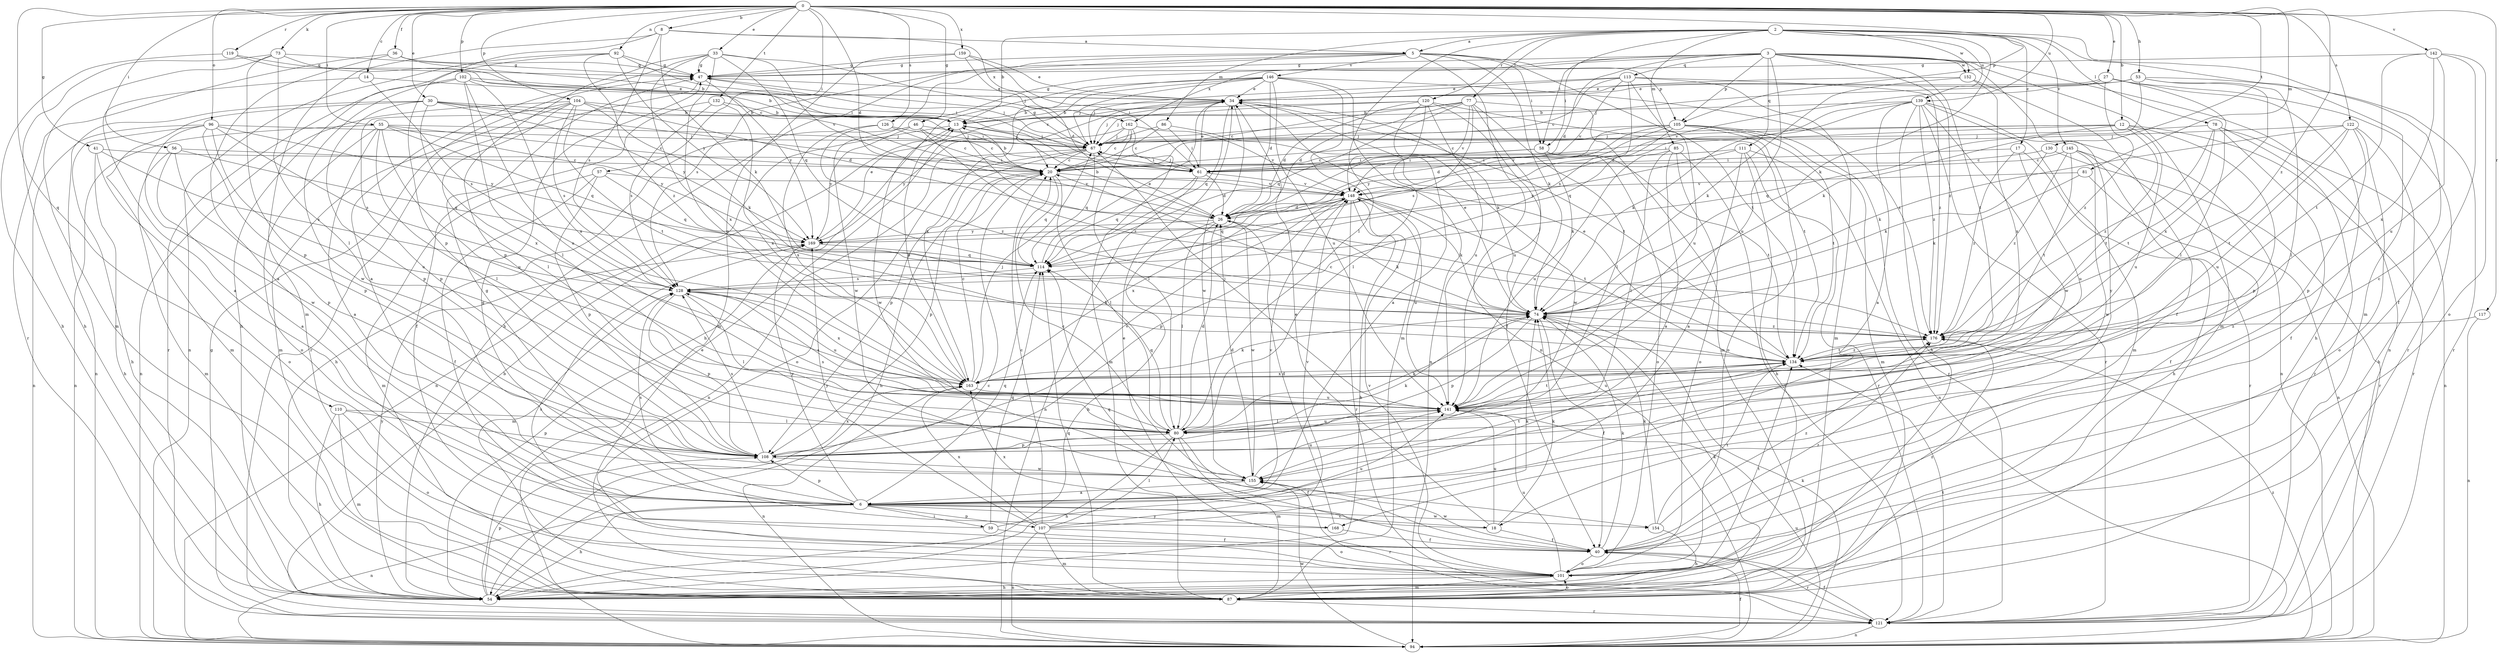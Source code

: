 strict digraph  {
0;
2;
3;
5;
6;
8;
12;
13;
14;
17;
18;
20;
26;
27;
30;
33;
34;
36;
40;
41;
46;
47;
53;
54;
55;
56;
57;
58;
59;
61;
67;
73;
74;
77;
78;
80;
81;
85;
86;
87;
92;
94;
96;
101;
102;
104;
105;
107;
108;
110;
111;
113;
114;
117;
119;
120;
121;
122;
126;
128;
130;
132;
134;
139;
141;
142;
145;
146;
148;
152;
154;
155;
159;
162;
163;
168;
169;
176;
0 -> 8  [label=b];
0 -> 12  [label=b];
0 -> 14  [label=c];
0 -> 26  [label=d];
0 -> 27  [label=e];
0 -> 30  [label=e];
0 -> 33  [label=e];
0 -> 36  [label=f];
0 -> 41  [label=g];
0 -> 46  [label=g];
0 -> 53  [label=h];
0 -> 55  [label=i];
0 -> 56  [label=i];
0 -> 57  [label=i];
0 -> 73  [label=k];
0 -> 81  [label=m];
0 -> 92  [label=n];
0 -> 96  [label=o];
0 -> 102  [label=p];
0 -> 104  [label=p];
0 -> 105  [label=p];
0 -> 110  [label=q];
0 -> 117  [label=r];
0 -> 119  [label=r];
0 -> 122  [label=s];
0 -> 126  [label=s];
0 -> 130  [label=t];
0 -> 132  [label=t];
0 -> 139  [label=u];
0 -> 142  [label=v];
0 -> 159  [label=x];
0 -> 176  [label=z];
2 -> 5  [label=a];
2 -> 13  [label=b];
2 -> 17  [label=c];
2 -> 18  [label=c];
2 -> 58  [label=i];
2 -> 74  [label=k];
2 -> 77  [label=l];
2 -> 78  [label=l];
2 -> 80  [label=l];
2 -> 85  [label=m];
2 -> 86  [label=m];
2 -> 87  [label=m];
2 -> 120  [label=r];
2 -> 139  [label=u];
2 -> 145  [label=v];
2 -> 152  [label=w];
3 -> 26  [label=d];
3 -> 46  [label=g];
3 -> 47  [label=g];
3 -> 58  [label=i];
3 -> 87  [label=m];
3 -> 94  [label=n];
3 -> 105  [label=p];
3 -> 111  [label=q];
3 -> 113  [label=q];
3 -> 134  [label=t];
3 -> 141  [label=u];
3 -> 152  [label=w];
3 -> 162  [label=x];
3 -> 168  [label=y];
3 -> 176  [label=z];
5 -> 47  [label=g];
5 -> 54  [label=h];
5 -> 58  [label=i];
5 -> 74  [label=k];
5 -> 94  [label=n];
5 -> 105  [label=p];
5 -> 128  [label=s];
5 -> 134  [label=t];
5 -> 146  [label=v];
5 -> 154  [label=w];
6 -> 18  [label=c];
6 -> 47  [label=g];
6 -> 54  [label=h];
6 -> 59  [label=i];
6 -> 94  [label=n];
6 -> 107  [label=p];
6 -> 108  [label=p];
6 -> 114  [label=q];
6 -> 128  [label=s];
6 -> 148  [label=v];
6 -> 154  [label=w];
6 -> 168  [label=y];
6 -> 169  [label=y];
8 -> 5  [label=a];
8 -> 74  [label=k];
8 -> 87  [label=m];
8 -> 108  [label=p];
8 -> 128  [label=s];
8 -> 162  [label=x];
12 -> 20  [label=c];
12 -> 61  [label=i];
12 -> 67  [label=j];
12 -> 108  [label=p];
12 -> 114  [label=q];
12 -> 121  [label=r];
12 -> 134  [label=t];
12 -> 141  [label=u];
13 -> 67  [label=j];
13 -> 94  [label=n];
13 -> 155  [label=w];
13 -> 176  [label=z];
14 -> 6  [label=a];
14 -> 34  [label=e];
14 -> 128  [label=s];
17 -> 54  [label=h];
17 -> 61  [label=i];
17 -> 141  [label=u];
17 -> 176  [label=z];
18 -> 34  [label=e];
18 -> 40  [label=f];
18 -> 74  [label=k];
18 -> 141  [label=u];
18 -> 163  [label=x];
20 -> 13  [label=b];
20 -> 54  [label=h];
20 -> 80  [label=l];
20 -> 108  [label=p];
20 -> 114  [label=q];
20 -> 148  [label=v];
26 -> 13  [label=b];
26 -> 54  [label=h];
26 -> 74  [label=k];
26 -> 80  [label=l];
26 -> 155  [label=w];
26 -> 169  [label=y];
27 -> 34  [label=e];
27 -> 54  [label=h];
27 -> 80  [label=l];
27 -> 121  [label=r];
27 -> 148  [label=v];
27 -> 176  [label=z];
30 -> 13  [label=b];
30 -> 20  [label=c];
30 -> 61  [label=i];
30 -> 87  [label=m];
30 -> 94  [label=n];
30 -> 108  [label=p];
30 -> 163  [label=x];
30 -> 169  [label=y];
33 -> 6  [label=a];
33 -> 47  [label=g];
33 -> 67  [label=j];
33 -> 108  [label=p];
33 -> 114  [label=q];
33 -> 141  [label=u];
33 -> 148  [label=v];
33 -> 163  [label=x];
34 -> 13  [label=b];
34 -> 67  [label=j];
34 -> 74  [label=k];
34 -> 114  [label=q];
34 -> 134  [label=t];
34 -> 155  [label=w];
36 -> 6  [label=a];
36 -> 13  [label=b];
36 -> 47  [label=g];
36 -> 121  [label=r];
40 -> 74  [label=k];
40 -> 101  [label=o];
40 -> 114  [label=q];
40 -> 121  [label=r];
40 -> 155  [label=w];
40 -> 176  [label=z];
41 -> 54  [label=h];
41 -> 61  [label=i];
41 -> 101  [label=o];
41 -> 128  [label=s];
46 -> 20  [label=c];
46 -> 54  [label=h];
46 -> 67  [label=j];
46 -> 169  [label=y];
46 -> 176  [label=z];
47 -> 34  [label=e];
47 -> 67  [label=j];
47 -> 121  [label=r];
47 -> 169  [label=y];
53 -> 34  [label=e];
53 -> 67  [label=j];
53 -> 74  [label=k];
53 -> 80  [label=l];
53 -> 121  [label=r];
53 -> 163  [label=x];
54 -> 20  [label=c];
54 -> 34  [label=e];
54 -> 108  [label=p];
54 -> 169  [label=y];
55 -> 6  [label=a];
55 -> 20  [label=c];
55 -> 67  [label=j];
55 -> 80  [label=l];
55 -> 94  [label=n];
55 -> 101  [label=o];
55 -> 114  [label=q];
55 -> 141  [label=u];
55 -> 169  [label=y];
56 -> 6  [label=a];
56 -> 20  [label=c];
56 -> 87  [label=m];
56 -> 108  [label=p];
56 -> 114  [label=q];
57 -> 40  [label=f];
57 -> 87  [label=m];
57 -> 108  [label=p];
57 -> 114  [label=q];
57 -> 148  [label=v];
58 -> 20  [label=c];
58 -> 61  [label=i];
58 -> 74  [label=k];
58 -> 101  [label=o];
58 -> 134  [label=t];
59 -> 40  [label=f];
59 -> 114  [label=q];
59 -> 128  [label=s];
59 -> 141  [label=u];
61 -> 26  [label=d];
61 -> 34  [label=e];
61 -> 67  [label=j];
61 -> 94  [label=n];
61 -> 114  [label=q];
61 -> 148  [label=v];
67 -> 20  [label=c];
67 -> 47  [label=g];
67 -> 61  [label=i];
67 -> 94  [label=n];
67 -> 101  [label=o];
67 -> 108  [label=p];
67 -> 114  [label=q];
73 -> 47  [label=g];
73 -> 54  [label=h];
73 -> 61  [label=i];
73 -> 80  [label=l];
73 -> 87  [label=m];
73 -> 108  [label=p];
74 -> 34  [label=e];
74 -> 40  [label=f];
74 -> 108  [label=p];
74 -> 176  [label=z];
77 -> 13  [label=b];
77 -> 20  [label=c];
77 -> 26  [label=d];
77 -> 80  [label=l];
77 -> 87  [label=m];
77 -> 114  [label=q];
77 -> 128  [label=s];
77 -> 141  [label=u];
77 -> 148  [label=v];
78 -> 40  [label=f];
78 -> 67  [label=j];
78 -> 94  [label=n];
78 -> 121  [label=r];
78 -> 134  [label=t];
78 -> 176  [label=z];
80 -> 26  [label=d];
80 -> 40  [label=f];
80 -> 54  [label=h];
80 -> 74  [label=k];
80 -> 87  [label=m];
80 -> 108  [label=p];
80 -> 114  [label=q];
80 -> 128  [label=s];
80 -> 141  [label=u];
81 -> 40  [label=f];
81 -> 74  [label=k];
81 -> 148  [label=v];
85 -> 6  [label=a];
85 -> 61  [label=i];
85 -> 80  [label=l];
85 -> 101  [label=o];
85 -> 121  [label=r];
85 -> 141  [label=u];
86 -> 20  [label=c];
86 -> 61  [label=i];
86 -> 67  [label=j];
86 -> 155  [label=w];
87 -> 74  [label=k];
87 -> 101  [label=o];
87 -> 114  [label=q];
87 -> 121  [label=r];
92 -> 47  [label=g];
92 -> 54  [label=h];
92 -> 61  [label=i];
92 -> 94  [label=n];
92 -> 169  [label=y];
92 -> 176  [label=z];
94 -> 40  [label=f];
94 -> 74  [label=k];
94 -> 141  [label=u];
94 -> 155  [label=w];
94 -> 176  [label=z];
96 -> 54  [label=h];
96 -> 67  [label=j];
96 -> 94  [label=n];
96 -> 108  [label=p];
96 -> 128  [label=s];
96 -> 141  [label=u];
96 -> 155  [label=w];
96 -> 169  [label=y];
101 -> 34  [label=e];
101 -> 54  [label=h];
101 -> 87  [label=m];
101 -> 134  [label=t];
101 -> 141  [label=u];
101 -> 148  [label=v];
101 -> 176  [label=z];
102 -> 13  [label=b];
102 -> 34  [label=e];
102 -> 80  [label=l];
102 -> 121  [label=r];
102 -> 141  [label=u];
102 -> 155  [label=w];
102 -> 163  [label=x];
104 -> 13  [label=b];
104 -> 26  [label=d];
104 -> 74  [label=k];
104 -> 80  [label=l];
104 -> 87  [label=m];
104 -> 94  [label=n];
104 -> 108  [label=p];
104 -> 128  [label=s];
104 -> 134  [label=t];
105 -> 26  [label=d];
105 -> 67  [label=j];
105 -> 87  [label=m];
105 -> 101  [label=o];
105 -> 114  [label=q];
105 -> 121  [label=r];
105 -> 134  [label=t];
105 -> 148  [label=v];
105 -> 169  [label=y];
107 -> 20  [label=c];
107 -> 74  [label=k];
107 -> 80  [label=l];
107 -> 87  [label=m];
107 -> 94  [label=n];
107 -> 101  [label=o];
107 -> 148  [label=v];
107 -> 163  [label=x];
107 -> 169  [label=y];
108 -> 74  [label=k];
108 -> 128  [label=s];
108 -> 148  [label=v];
108 -> 155  [label=w];
108 -> 163  [label=x];
110 -> 54  [label=h];
110 -> 80  [label=l];
110 -> 87  [label=m];
110 -> 101  [label=o];
110 -> 108  [label=p];
111 -> 6  [label=a];
111 -> 54  [label=h];
111 -> 61  [label=i];
111 -> 94  [label=n];
111 -> 121  [label=r];
111 -> 169  [label=y];
113 -> 20  [label=c];
113 -> 34  [label=e];
113 -> 67  [label=j];
113 -> 87  [label=m];
113 -> 128  [label=s];
113 -> 141  [label=u];
113 -> 148  [label=v];
113 -> 176  [label=z];
114 -> 34  [label=e];
114 -> 128  [label=s];
117 -> 94  [label=n];
117 -> 176  [label=z];
119 -> 20  [label=c];
119 -> 47  [label=g];
119 -> 54  [label=h];
120 -> 6  [label=a];
120 -> 13  [label=b];
120 -> 26  [label=d];
120 -> 40  [label=f];
120 -> 67  [label=j];
120 -> 80  [label=l];
120 -> 134  [label=t];
120 -> 141  [label=u];
121 -> 13  [label=b];
121 -> 40  [label=f];
121 -> 47  [label=g];
121 -> 94  [label=n];
121 -> 134  [label=t];
122 -> 54  [label=h];
122 -> 67  [label=j];
122 -> 74  [label=k];
122 -> 101  [label=o];
122 -> 108  [label=p];
122 -> 134  [label=t];
122 -> 141  [label=u];
126 -> 20  [label=c];
126 -> 67  [label=j];
126 -> 163  [label=x];
126 -> 176  [label=z];
128 -> 74  [label=k];
128 -> 80  [label=l];
128 -> 108  [label=p];
128 -> 141  [label=u];
128 -> 163  [label=x];
130 -> 20  [label=c];
130 -> 74  [label=k];
130 -> 121  [label=r];
132 -> 13  [label=b];
132 -> 40  [label=f];
132 -> 128  [label=s];
132 -> 163  [label=x];
134 -> 20  [label=c];
134 -> 34  [label=e];
134 -> 141  [label=u];
134 -> 163  [label=x];
134 -> 176  [label=z];
139 -> 6  [label=a];
139 -> 13  [label=b];
139 -> 26  [label=d];
139 -> 54  [label=h];
139 -> 74  [label=k];
139 -> 87  [label=m];
139 -> 94  [label=n];
139 -> 121  [label=r];
139 -> 155  [label=w];
139 -> 176  [label=z];
141 -> 67  [label=j];
141 -> 80  [label=l];
141 -> 128  [label=s];
141 -> 134  [label=t];
142 -> 40  [label=f];
142 -> 47  [label=g];
142 -> 101  [label=o];
142 -> 134  [label=t];
142 -> 141  [label=u];
142 -> 163  [label=x];
145 -> 20  [label=c];
145 -> 94  [label=n];
145 -> 121  [label=r];
145 -> 134  [label=t];
145 -> 155  [label=w];
145 -> 176  [label=z];
146 -> 20  [label=c];
146 -> 26  [label=d];
146 -> 34  [label=e];
146 -> 54  [label=h];
146 -> 67  [label=j];
146 -> 87  [label=m];
146 -> 94  [label=n];
146 -> 141  [label=u];
146 -> 163  [label=x];
146 -> 176  [label=z];
148 -> 26  [label=d];
148 -> 54  [label=h];
148 -> 74  [label=k];
148 -> 108  [label=p];
148 -> 114  [label=q];
148 -> 121  [label=r];
148 -> 134  [label=t];
148 -> 141  [label=u];
148 -> 163  [label=x];
152 -> 34  [label=e];
152 -> 40  [label=f];
152 -> 74  [label=k];
152 -> 163  [label=x];
154 -> 54  [label=h];
154 -> 74  [label=k];
154 -> 134  [label=t];
154 -> 176  [label=z];
155 -> 6  [label=a];
155 -> 20  [label=c];
155 -> 26  [label=d];
155 -> 121  [label=r];
155 -> 134  [label=t];
155 -> 141  [label=u];
159 -> 26  [label=d];
159 -> 34  [label=e];
159 -> 47  [label=g];
159 -> 61  [label=i];
159 -> 87  [label=m];
162 -> 20  [label=c];
162 -> 67  [label=j];
162 -> 80  [label=l];
162 -> 87  [label=m];
162 -> 148  [label=v];
162 -> 169  [label=y];
163 -> 13  [label=b];
163 -> 20  [label=c];
163 -> 67  [label=j];
163 -> 74  [label=k];
163 -> 94  [label=n];
163 -> 141  [label=u];
168 -> 26  [label=d];
168 -> 40  [label=f];
168 -> 47  [label=g];
169 -> 34  [label=e];
169 -> 87  [label=m];
169 -> 114  [label=q];
176 -> 134  [label=t];
}
